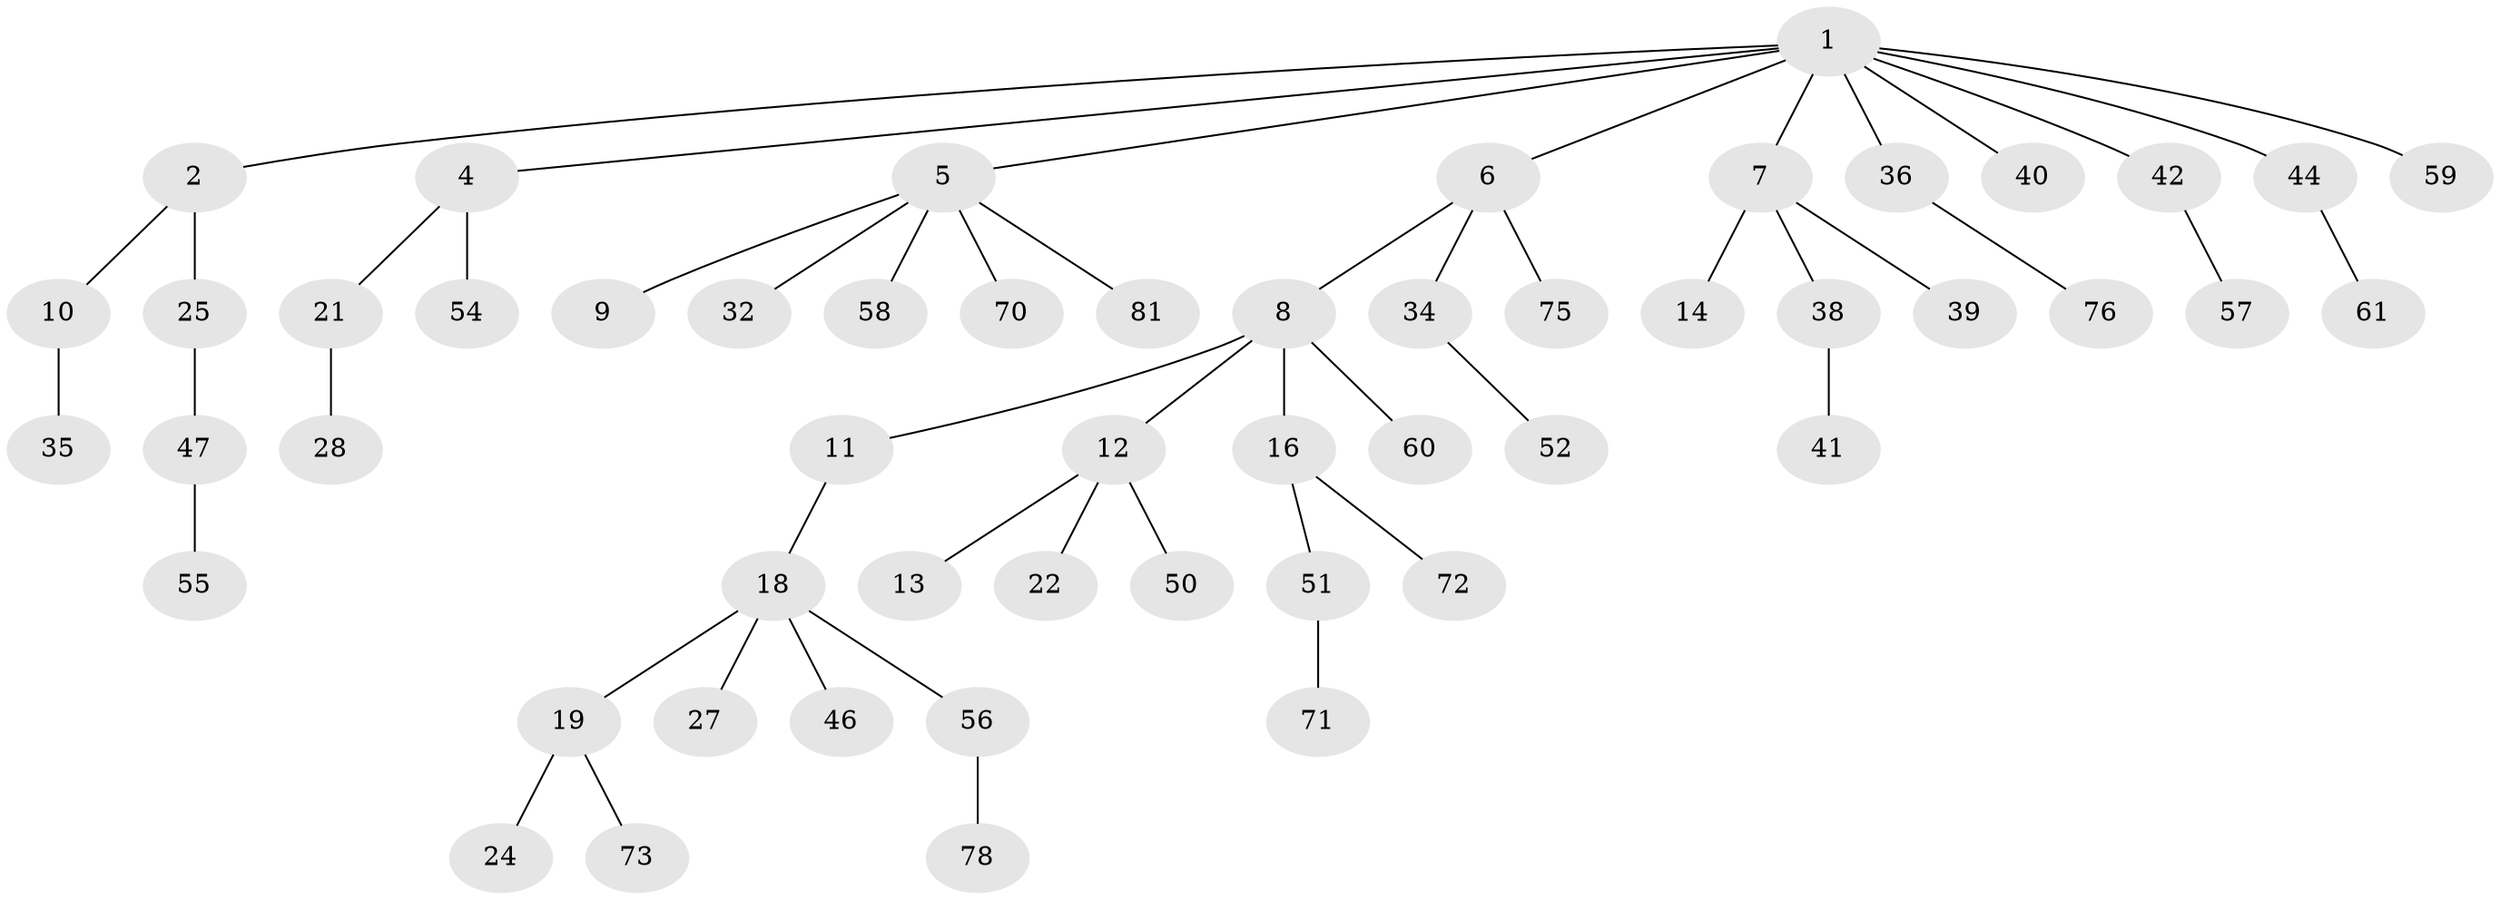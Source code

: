 // original degree distribution, {5: 0.04938271604938271, 4: 0.06172839506172839, 7: 0.024691358024691357, 1: 0.5061728395061729, 2: 0.2716049382716049, 3: 0.08641975308641975}
// Generated by graph-tools (version 1.1) at 2025/11/02/27/25 16:11:25]
// undirected, 53 vertices, 52 edges
graph export_dot {
graph [start="1"]
  node [color=gray90,style=filled];
  1 [super="+3"];
  2 [super="+80"];
  4 [super="+66"];
  5 [super="+68"];
  6 [super="+15"];
  7 [super="+23"];
  8 [super="+30"];
  9;
  10 [super="+26"];
  11 [super="+29"];
  12 [super="+43"];
  13 [super="+17"];
  14;
  16 [super="+20"];
  18 [super="+37"];
  19 [super="+33"];
  21;
  22;
  24 [super="+31"];
  25;
  27 [super="+53"];
  28 [super="+77"];
  32;
  34 [super="+79"];
  35;
  36 [super="+45"];
  38 [super="+74"];
  39 [super="+62"];
  40;
  41 [super="+64"];
  42 [super="+48"];
  44 [super="+65"];
  46;
  47 [super="+49"];
  50;
  51 [super="+69"];
  52;
  54;
  55;
  56 [super="+63"];
  57 [super="+67"];
  58;
  59;
  60;
  61;
  70;
  71;
  72;
  73;
  75;
  76;
  78;
  81;
  1 -- 2;
  1 -- 5;
  1 -- 7;
  1 -- 44;
  1 -- 4;
  1 -- 36;
  1 -- 6;
  1 -- 40;
  1 -- 42;
  1 -- 59;
  2 -- 10;
  2 -- 25;
  4 -- 21;
  4 -- 54;
  5 -- 9;
  5 -- 32;
  5 -- 58;
  5 -- 70;
  5 -- 81;
  6 -- 8;
  6 -- 75;
  6 -- 34;
  7 -- 14;
  7 -- 38;
  7 -- 39;
  8 -- 11;
  8 -- 12;
  8 -- 16;
  8 -- 60;
  10 -- 35;
  11 -- 18;
  12 -- 13;
  12 -- 22;
  12 -- 50;
  16 -- 51;
  16 -- 72;
  18 -- 19;
  18 -- 27;
  18 -- 46;
  18 -- 56;
  19 -- 24;
  19 -- 73;
  21 -- 28;
  25 -- 47;
  34 -- 52;
  36 -- 76;
  38 -- 41;
  42 -- 57;
  44 -- 61;
  47 -- 55;
  51 -- 71;
  56 -- 78;
}
